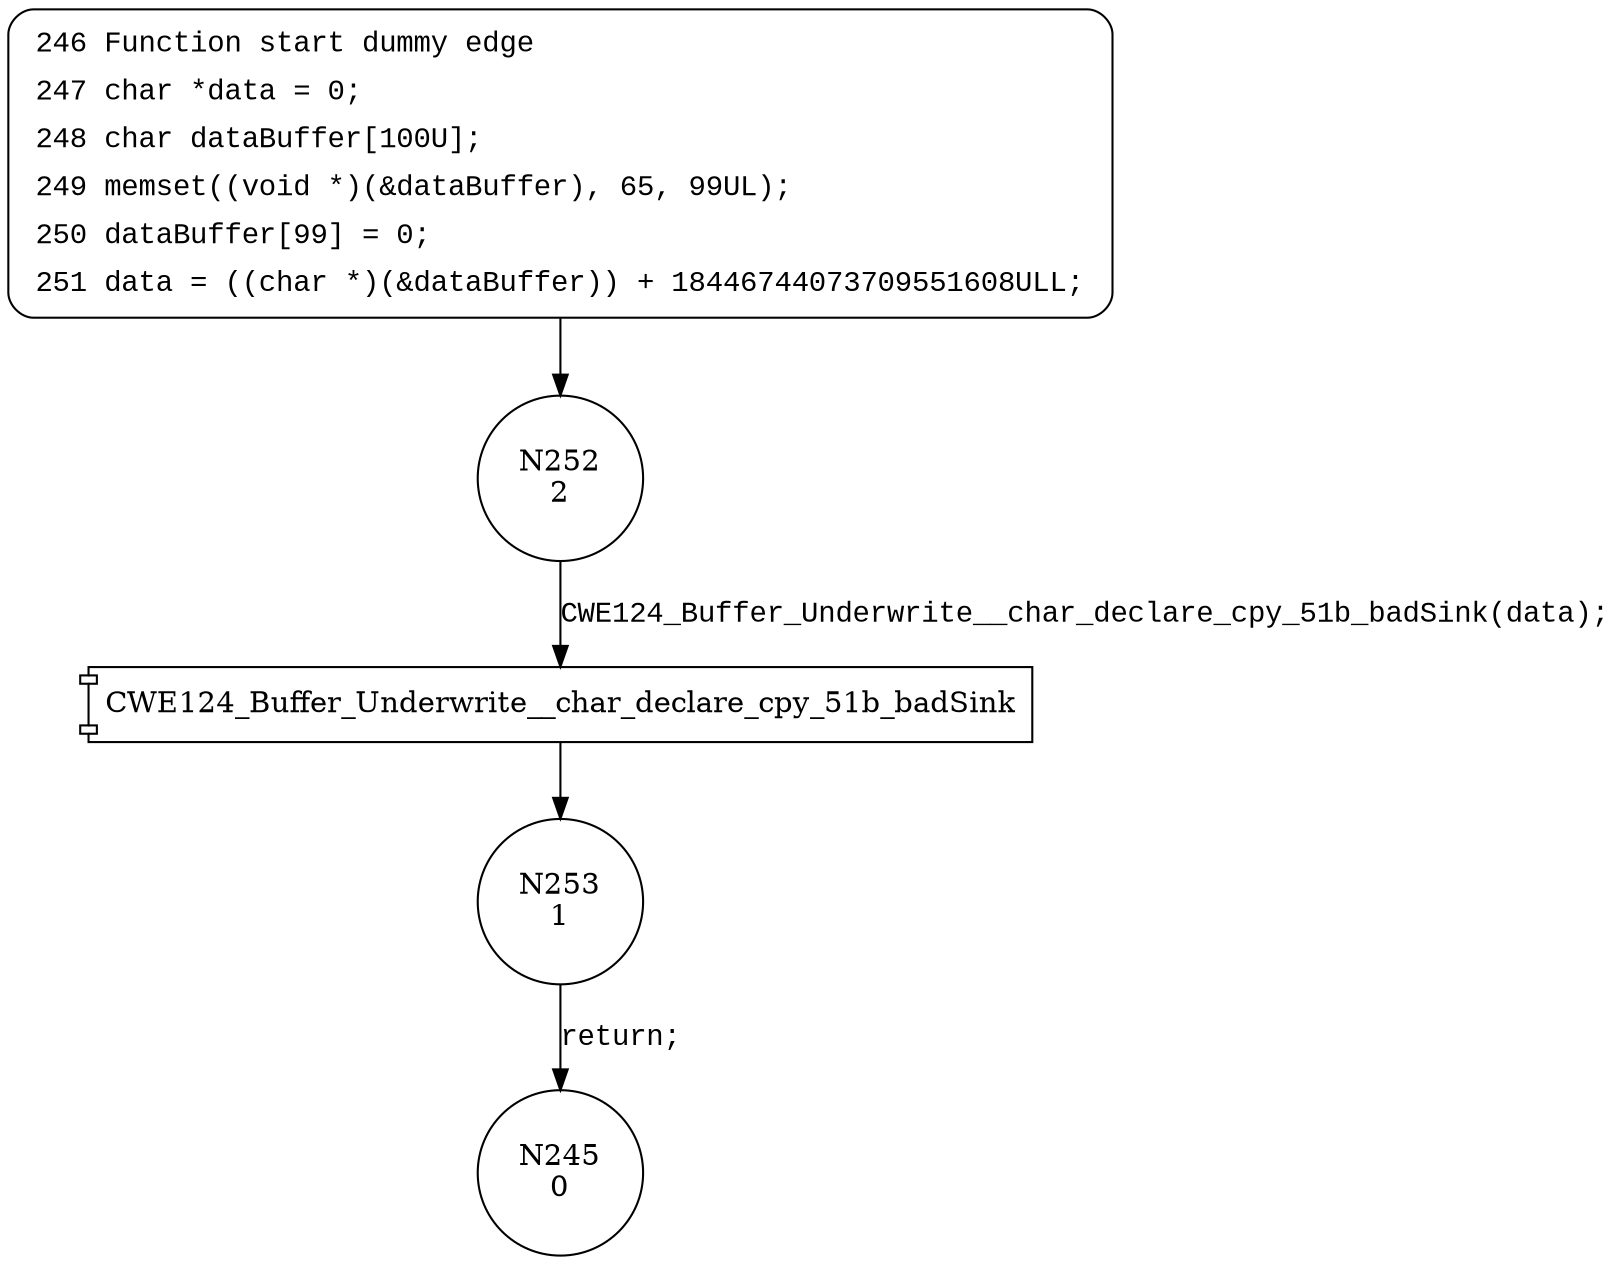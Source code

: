 digraph CWE124_Buffer_Underwrite__char_declare_cpy_51_bad {
252 [shape="circle" label="N252\n2"]
253 [shape="circle" label="N253\n1"]
245 [shape="circle" label="N245\n0"]
246 [style="filled,bold" penwidth="1" fillcolor="white" fontname="Courier New" shape="Mrecord" label=<<table border="0" cellborder="0" cellpadding="3" bgcolor="white"><tr><td align="right">246</td><td align="left">Function start dummy edge</td></tr><tr><td align="right">247</td><td align="left">char *data = 0;</td></tr><tr><td align="right">248</td><td align="left">char dataBuffer[100U];</td></tr><tr><td align="right">249</td><td align="left">memset((void *)(&amp;dataBuffer), 65, 99UL);</td></tr><tr><td align="right">250</td><td align="left">dataBuffer[99] = 0;</td></tr><tr><td align="right">251</td><td align="left">data = ((char *)(&amp;dataBuffer)) + 18446744073709551608ULL;</td></tr></table>>]
246 -> 252[label=""]
100028 [shape="component" label="CWE124_Buffer_Underwrite__char_declare_cpy_51b_badSink"]
252 -> 100028 [label="CWE124_Buffer_Underwrite__char_declare_cpy_51b_badSink(data);" fontname="Courier New"]
100028 -> 253 [label="" fontname="Courier New"]
253 -> 245 [label="return;" fontname="Courier New"]
}